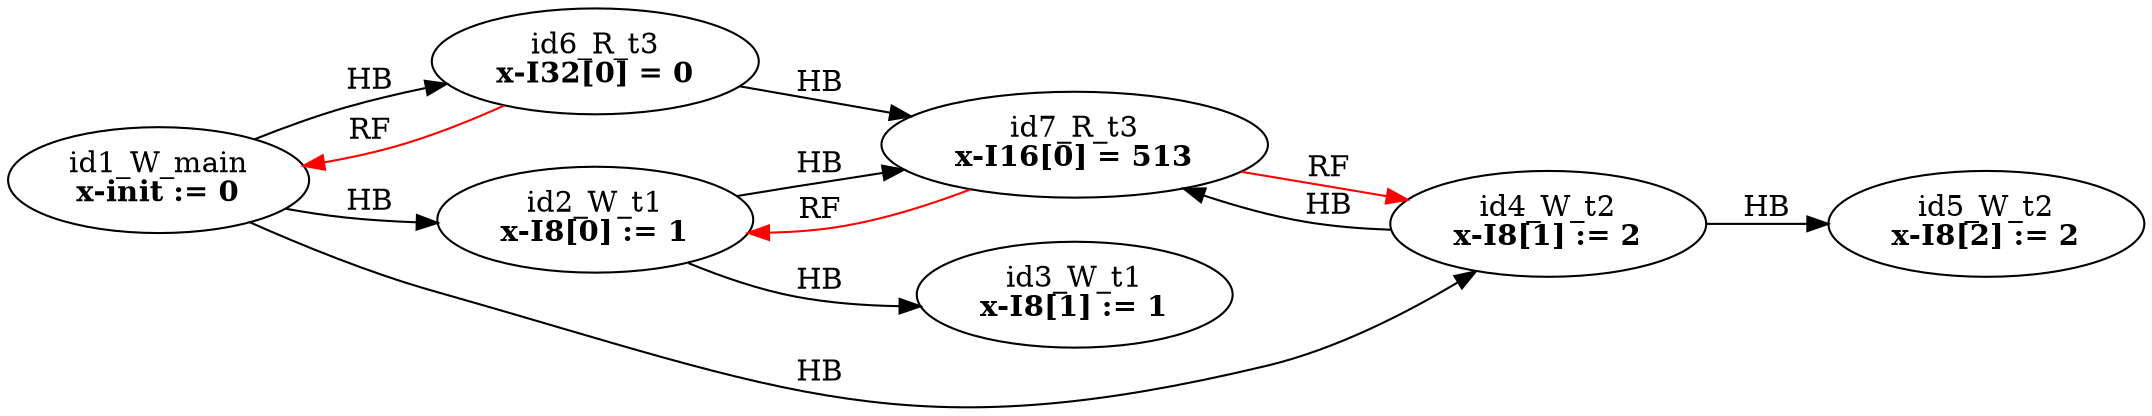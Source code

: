digraph memory_model {
rankdir=LR;
splines=true; esep=0.5;
id2_W_t1 -> id3_W_t1 [label = "HB", color="black"];
id4_W_t2 -> id5_W_t2 [label = "HB", color="black"];
id6_R_t3 -> id7_R_t3 [label = "HB", color="black"];
id1_W_main -> id2_W_t1 [label = "HB", color="black"];
id1_W_main -> id4_W_t2 [label = "HB", color="black"];
id1_W_main -> id6_R_t3 [label = "HB", color="black"];
id2_W_t1 -> id7_R_t3 [label = "HB", color="black"];
id4_W_t2 -> id7_R_t3 [label = "HB", color="black"];
id6_R_t3 -> id1_W_main [label = "RF", color="red"];
id7_R_t3 -> id2_W_t1 [label = "RF", color="red"];
id7_R_t3 -> id4_W_t2 [label = "RF", color="red"];
id1_W_main [label=<id1_W_main<br/><B>x-init := 0</B>>, pos="5.0,4!"]
id2_W_t1 [label=<id2_W_t1<br/><B>x-I8[0] := 1</B>>, pos="0,2!"]
id3_W_t1 [label=<id3_W_t1<br/><B>x-I8[1] := 1</B>>, pos="0,0!"]
id4_W_t2 [label=<id4_W_t2<br/><B>x-I8[1] := 2</B>>, pos="5,2!"]
id5_W_t2 [label=<id5_W_t2<br/><B>x-I8[2] := 2</B>>, pos="5,0!"]
id6_R_t3 [label=<id6_R_t3<br/><B>x-I32[0] = 0</B>>, pos="10,2!"]
id7_R_t3 [label=<id7_R_t3<br/><B>x-I16[0] = 513</B>>, pos="10,0!"]
}